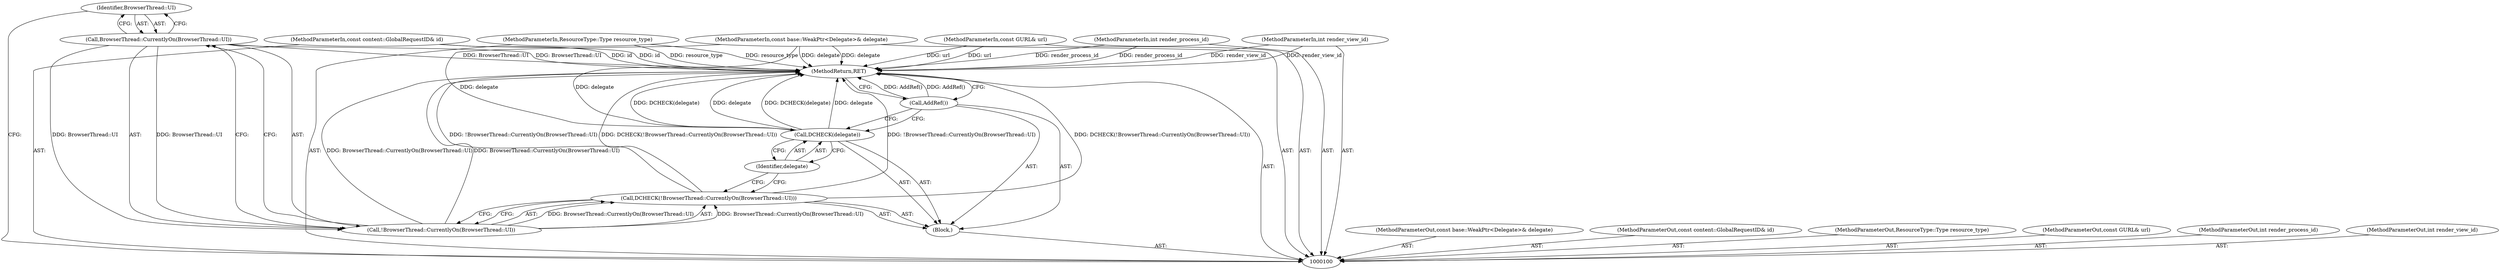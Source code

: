 digraph "0_Chrome_5385c44d9634d00b1cec2abf0fe7290d4205c7b0_6" {
"1000107" [label="(Block,)"];
"1000110" [label="(Call,BrowserThread::CurrentlyOn(BrowserThread::UI))"];
"1000108" [label="(Call,DCHECK(!BrowserThread::CurrentlyOn(BrowserThread::UI)))"];
"1000111" [label="(Identifier,BrowserThread::UI)"];
"1000109" [label="(Call,!BrowserThread::CurrentlyOn(BrowserThread::UI))"];
"1000112" [label="(Call,DCHECK(delegate))"];
"1000113" [label="(Identifier,delegate)"];
"1000114" [label="(Call,AddRef())"];
"1000115" [label="(MethodReturn,RET)"];
"1000101" [label="(MethodParameterIn,const base::WeakPtr<Delegate>& delegate)"];
"1000139" [label="(MethodParameterOut,const base::WeakPtr<Delegate>& delegate)"];
"1000102" [label="(MethodParameterIn,const content::GlobalRequestID& id)"];
"1000140" [label="(MethodParameterOut,const content::GlobalRequestID& id)"];
"1000103" [label="(MethodParameterIn,ResourceType::Type resource_type)"];
"1000141" [label="(MethodParameterOut,ResourceType::Type resource_type)"];
"1000104" [label="(MethodParameterIn,const GURL& url)"];
"1000142" [label="(MethodParameterOut,const GURL& url)"];
"1000105" [label="(MethodParameterIn,int render_process_id)"];
"1000143" [label="(MethodParameterOut,int render_process_id)"];
"1000106" [label="(MethodParameterIn,int render_view_id)"];
"1000144" [label="(MethodParameterOut,int render_view_id)"];
"1000107" -> "1000100"  [label="AST: "];
"1000108" -> "1000107"  [label="AST: "];
"1000112" -> "1000107"  [label="AST: "];
"1000114" -> "1000107"  [label="AST: "];
"1000110" -> "1000109"  [label="AST: "];
"1000110" -> "1000111"  [label="CFG: "];
"1000111" -> "1000110"  [label="AST: "];
"1000109" -> "1000110"  [label="CFG: "];
"1000110" -> "1000115"  [label="DDG: BrowserThread::UI"];
"1000110" -> "1000109"  [label="DDG: BrowserThread::UI"];
"1000108" -> "1000107"  [label="AST: "];
"1000108" -> "1000109"  [label="CFG: "];
"1000109" -> "1000108"  [label="AST: "];
"1000113" -> "1000108"  [label="CFG: "];
"1000108" -> "1000115"  [label="DDG: DCHECK(!BrowserThread::CurrentlyOn(BrowserThread::UI))"];
"1000108" -> "1000115"  [label="DDG: !BrowserThread::CurrentlyOn(BrowserThread::UI)"];
"1000109" -> "1000108"  [label="DDG: BrowserThread::CurrentlyOn(BrowserThread::UI)"];
"1000111" -> "1000110"  [label="AST: "];
"1000111" -> "1000100"  [label="CFG: "];
"1000110" -> "1000111"  [label="CFG: "];
"1000109" -> "1000108"  [label="AST: "];
"1000109" -> "1000110"  [label="CFG: "];
"1000110" -> "1000109"  [label="AST: "];
"1000108" -> "1000109"  [label="CFG: "];
"1000109" -> "1000115"  [label="DDG: BrowserThread::CurrentlyOn(BrowserThread::UI)"];
"1000109" -> "1000108"  [label="DDG: BrowserThread::CurrentlyOn(BrowserThread::UI)"];
"1000110" -> "1000109"  [label="DDG: BrowserThread::UI"];
"1000112" -> "1000107"  [label="AST: "];
"1000112" -> "1000113"  [label="CFG: "];
"1000113" -> "1000112"  [label="AST: "];
"1000114" -> "1000112"  [label="CFG: "];
"1000112" -> "1000115"  [label="DDG: DCHECK(delegate)"];
"1000112" -> "1000115"  [label="DDG: delegate"];
"1000101" -> "1000112"  [label="DDG: delegate"];
"1000113" -> "1000112"  [label="AST: "];
"1000113" -> "1000108"  [label="CFG: "];
"1000112" -> "1000113"  [label="CFG: "];
"1000114" -> "1000107"  [label="AST: "];
"1000114" -> "1000112"  [label="CFG: "];
"1000115" -> "1000114"  [label="CFG: "];
"1000114" -> "1000115"  [label="DDG: AddRef()"];
"1000115" -> "1000100"  [label="AST: "];
"1000115" -> "1000114"  [label="CFG: "];
"1000108" -> "1000115"  [label="DDG: DCHECK(!BrowserThread::CurrentlyOn(BrowserThread::UI))"];
"1000108" -> "1000115"  [label="DDG: !BrowserThread::CurrentlyOn(BrowserThread::UI)"];
"1000104" -> "1000115"  [label="DDG: url"];
"1000105" -> "1000115"  [label="DDG: render_process_id"];
"1000114" -> "1000115"  [label="DDG: AddRef()"];
"1000103" -> "1000115"  [label="DDG: resource_type"];
"1000110" -> "1000115"  [label="DDG: BrowserThread::UI"];
"1000102" -> "1000115"  [label="DDG: id"];
"1000112" -> "1000115"  [label="DDG: DCHECK(delegate)"];
"1000112" -> "1000115"  [label="DDG: delegate"];
"1000101" -> "1000115"  [label="DDG: delegate"];
"1000109" -> "1000115"  [label="DDG: BrowserThread::CurrentlyOn(BrowserThread::UI)"];
"1000106" -> "1000115"  [label="DDG: render_view_id"];
"1000101" -> "1000100"  [label="AST: "];
"1000101" -> "1000115"  [label="DDG: delegate"];
"1000101" -> "1000112"  [label="DDG: delegate"];
"1000139" -> "1000100"  [label="AST: "];
"1000102" -> "1000100"  [label="AST: "];
"1000102" -> "1000115"  [label="DDG: id"];
"1000140" -> "1000100"  [label="AST: "];
"1000103" -> "1000100"  [label="AST: "];
"1000103" -> "1000115"  [label="DDG: resource_type"];
"1000141" -> "1000100"  [label="AST: "];
"1000104" -> "1000100"  [label="AST: "];
"1000104" -> "1000115"  [label="DDG: url"];
"1000142" -> "1000100"  [label="AST: "];
"1000105" -> "1000100"  [label="AST: "];
"1000105" -> "1000115"  [label="DDG: render_process_id"];
"1000143" -> "1000100"  [label="AST: "];
"1000106" -> "1000100"  [label="AST: "];
"1000106" -> "1000115"  [label="DDG: render_view_id"];
"1000144" -> "1000100"  [label="AST: "];
}
